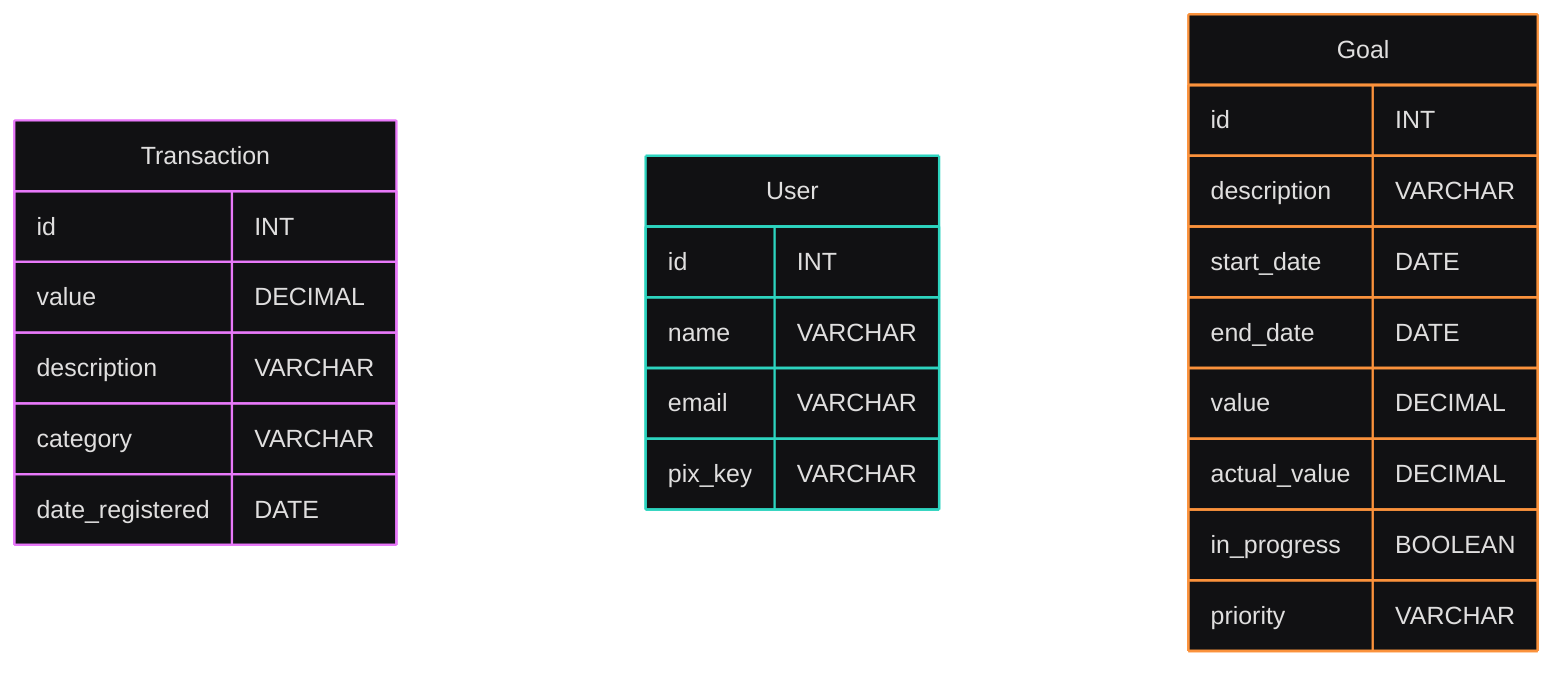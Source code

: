 ---
config:
  theme: redux-dark-color
---
erDiagram
    Transaction {
        id INT
        value DECIMAL
        description VARCHAR
        category VARCHAR
        date_registered DATE
    }
    User {
        id INT
        name VARCHAR
        email VARCHAR
        pix_key VARCHAR
    }
    Goal {
        id INT
        description VARCHAR
        start_date DATE
        end_date DATE
        value DECIMAL
        actual_value DECIMAL
        in_progress BOOLEAN
        priority VARCHAR
    }